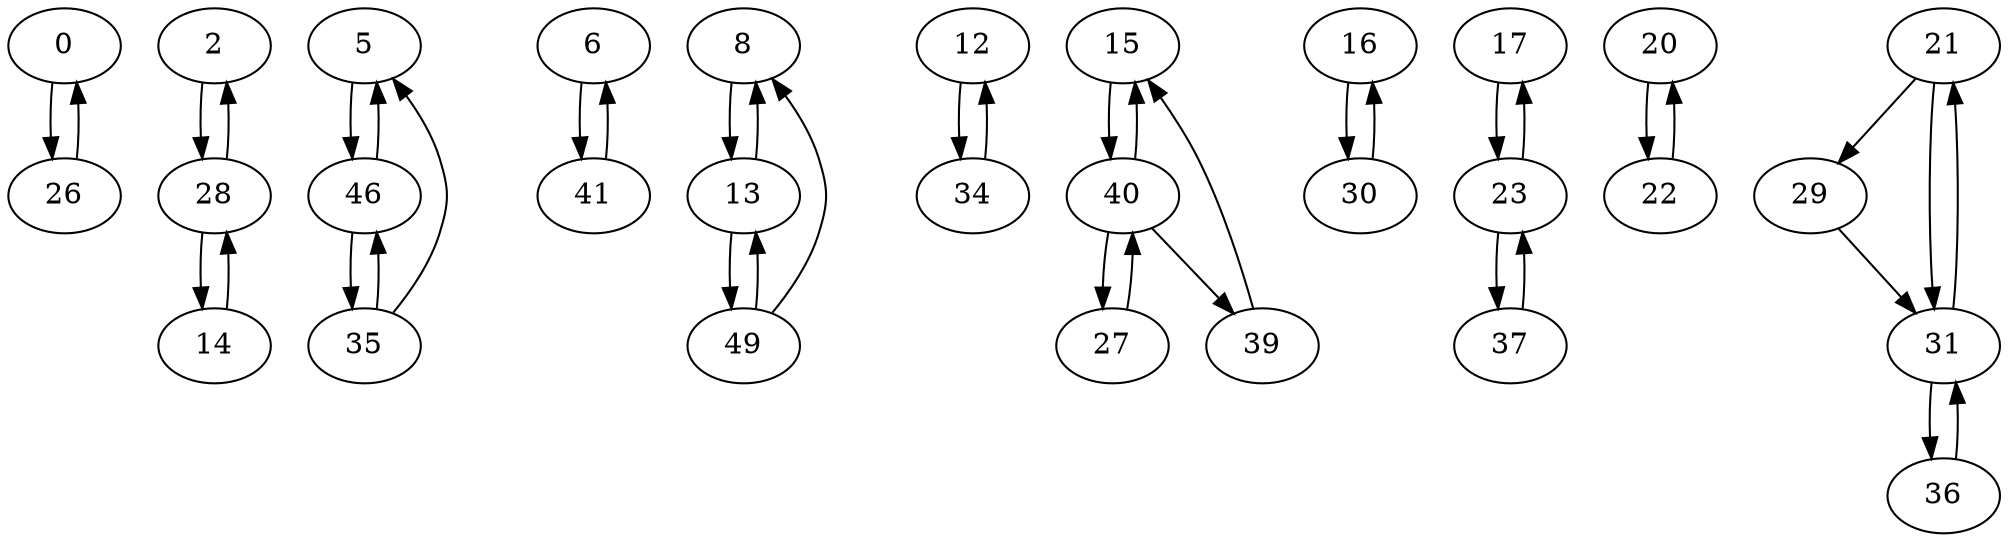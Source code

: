 digraph G {
  0 -> 26;
  2 -> 28;
  5 -> 46;
  6 -> 41;
  8 -> 13;
  12 -> 34;
  13 -> 8;
  13 -> 49;
  14 -> 28;
  15 -> 40;
  16 -> 30;
  17 -> 23;
  20 -> 22;
  21 -> 29;
  21 -> 31;
  22 -> 20;
  23 -> 17;
  23 -> 37;
  26 -> 0;
  27 -> 40;
  28 -> 2;
  28 -> 14;
  29 -> 31;
  30 -> 16;
  31 -> 21;
  31 -> 36;
  34 -> 12;
  35 -> 5;
  35 -> 46;
  36 -> 31;
  37 -> 23;
  39 -> 15;
  40 -> 15;
  40 -> 27;
  40 -> 39;
  41 -> 6;
  46 -> 5;
  46 -> 35;
  49 -> 8;
  49 -> 13;
}